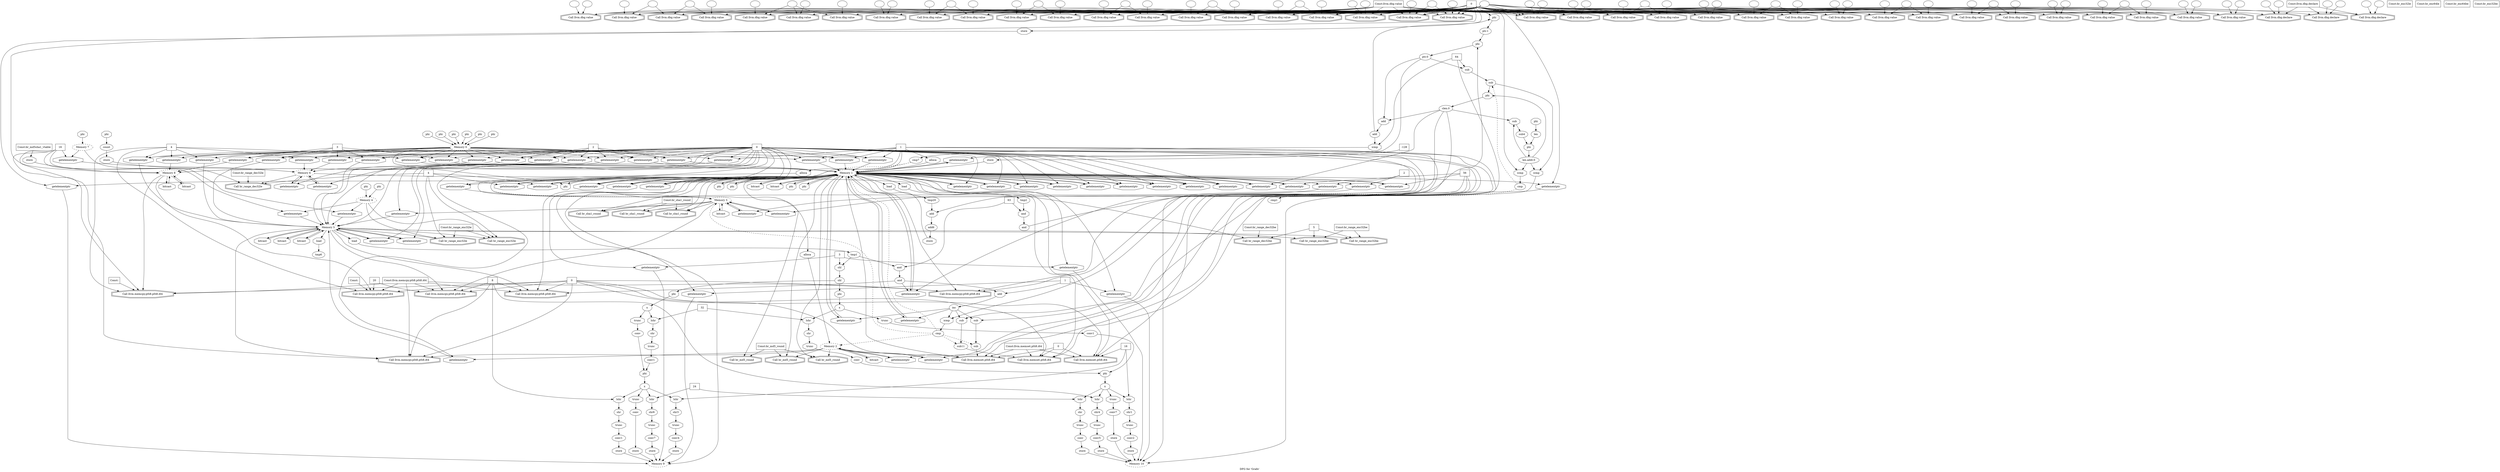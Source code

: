 digraph "DFG for 'Grafo'  "{
label="DFG for 'Grafo' ";
node_2[shape=box,style=solid,label="0"]
node_0[shape=doubleoctagon,style=solid,label="Call llvm.dbg.value"]
"node_2"->"node_0"
node_28[shape=octagon,style=solid,label="store"]
"node_2"->"node_28"
node_29[shape=doubleoctagon,style=solid,label="Call llvm.dbg.value"]
"node_2"->"node_29"
node_32[shape=doubleoctagon,style=solid,label="Call llvm.dbg.value"]
"node_2"->"node_32"
node_35[shape=doubleoctagon,style=solid,label="Call llvm.dbg.value"]
"node_2"->"node_35"
node_38[shape=doubleoctagon,style=solid,label="Call llvm.dbg.value"]
"node_2"->"node_38"
node_47[shape=doubleoctagon,style=solid,label="Call llvm.dbg.value"]
"node_2"->"node_47"
node_65[shape=octagon,style=solid,label="phi"]
"node_2"->"node_65"
node_69[shape=octagon,style=solid,label="icmp"]
"node_2"->"node_69"
node_70[shape=doubleoctagon,style=solid,label="Call llvm.dbg.value"]
"node_2"->"node_70"
node_75[shape=doubleoctagon,style=solid,label="Call llvm.dbg.value"]
"node_2"->"node_75"
node_82[shape=doubleoctagon,style=solid,label="Call llvm.dbg.value"]
"node_2"->"node_82"
node_84[shape=doubleoctagon,style=solid,label="Call llvm.dbg.value"]
"node_2"->"node_84"
node_86[shape=doubleoctagon,style=solid,label="Call llvm.dbg.value"]
"node_2"->"node_86"
node_109[shape=doubleoctagon,style=solid,label="Call llvm.dbg.value"]
"node_2"->"node_109"
node_115[shape=doubleoctagon,style=solid,label="Call llvm.dbg.value"]
"node_2"->"node_115"
node_118[shape=doubleoctagon,style=solid,label="Call llvm.dbg.value"]
"node_2"->"node_118"
node_135[shape=doubleoctagon,style=solid,label="Call llvm.dbg.value"]
"node_2"->"node_135"
node_140[shape=doubleoctagon,style=solid,label="Call llvm.dbg.value"]
"node_2"->"node_140"
node_159[shape=doubleoctagon,style=solid,label="Call llvm.dbg.value"]
"node_2"->"node_159"
node_191[shape=doubleoctagon,style=solid,label="Call llvm.dbg.value"]
"node_2"->"node_191"
node_207[shape=doubleoctagon,style=solid,label="Call llvm.dbg.value"]
"node_2"->"node_207"
node_219[shape=doubleoctagon,style=solid,label="Call llvm.dbg.value"]
"node_2"->"node_219"
node_222[shape=doubleoctagon,style=solid,label="Call llvm.dbg.value"]
"node_2"->"node_222"
node_225[shape=doubleoctagon,style=solid,label="Call llvm.dbg.value"]
"node_2"->"node_225"
node_239[shape=doubleoctagon,style=solid,label="Call llvm.dbg.value"]
"node_2"->"node_239"
node_242[shape=doubleoctagon,style=solid,label="Call llvm.dbg.value"]
"node_2"->"node_242"
node_245[shape=doubleoctagon,style=solid,label="Call llvm.dbg.value"]
"node_2"->"node_245"
node_258[shape=doubleoctagon,style=solid,label="Call llvm.dbg.value"]
"node_2"->"node_258"
node_261[shape=doubleoctagon,style=solid,label="Call llvm.dbg.value"]
"node_2"->"node_261"
node_264[shape=doubleoctagon,style=solid,label="Call llvm.dbg.value"]
"node_2"->"node_264"
node_276[shape=doubleoctagon,style=solid,label="Call llvm.dbg.value"]
"node_2"->"node_276"
node_279[shape=doubleoctagon,style=solid,label="Call llvm.dbg.value"]
"node_2"->"node_279"
node_282[shape=doubleoctagon,style=solid,label="Call llvm.dbg.value"]
"node_2"->"node_282"
node_285[shape=doubleoctagon,style=solid,label="Call llvm.dbg.value"]
"node_2"->"node_285"
node_301[shape=doubleoctagon,style=solid,label="Call llvm.dbg.value"]
"node_2"->"node_301"
node_304[shape=doubleoctagon,style=solid,label="Call llvm.dbg.value"]
"node_2"->"node_304"
node_307[shape=doubleoctagon,style=solid,label="Call llvm.dbg.value"]
"node_2"->"node_307"
node_313[shape=octagon,style=solid,label="getelementptr"]
"node_2"->"node_313"
node_335[shape=doubleoctagon,style=solid,label="Call llvm.dbg.value"]
"node_2"->"node_335"
node_338[shape=doubleoctagon,style=solid,label="Call llvm.dbg.value"]
"node_2"->"node_338"
node_341[shape=doubleoctagon,style=solid,label="Call llvm.dbg.value"]
"node_2"->"node_341"
node_349[shape=octagon,style=solid,label="getelementptr"]
"node_2"->"node_349"
node_13[shape=box,style=solid,label="3"]
node_12[shape=octagon,style=solid,label="getelementptr"]
"node_13"->"node_12"
node_98[shape=octagon,style=solid,label="getelementptr"]
"node_13"->"node_98"
node_149[shape=octagon,style=solid,label="getelementptr"]
"node_13"->"node_149"
node_266[shape=octagon,style=solid,label="getelementptr"]
"node_13"->"node_266"
node_288[shape=octagon,style=solid,label="getelementptr"]
"node_13"->"node_288"
node_14[shape=octagon,style=solid,label="bitcast"]
node_6[shape=ellipse,style=dashed,label="Memory 8"]
"node_14"->"node_6"
node_92[shape=octagon,style=solid,label="add"]
node_91[shape=ellipse,style=solid,label="add6"]
"node_92"->"node_91"
node_93[shape=octagon,style=solid,label="store"]
node_40[shape=ellipse,style=dashed,label="Memory 1"]
"node_93"->"node_40"
node_7[shape=octagon,style=solid,label="getelementptr"]
"node_7"->"node_6"
node_3[shape=ellipse,style=solid,label=""]
"node_3"->"node_0"
node_4[shape=ellipse,style=solid,label=""]
"node_4"->"node_0"
"node_4"->"node_29"
"node_4"->"node_32"
"node_4"->"node_35"
"node_4"->"node_38"
"node_4"->"node_47"
"node_4"->"node_70"
"node_4"->"node_75"
"node_4"->"node_82"
"node_4"->"node_84"
"node_4"->"node_86"
"node_4"->"node_109"
"node_4"->"node_115"
"node_4"->"node_118"
node_121[shape=doubleoctagon,style=solid,label="Call llvm.dbg.declare"]
"node_4"->"node_121"
node_125[shape=doubleoctagon,style=solid,label="Call llvm.dbg.declare"]
"node_4"->"node_125"
node_128[shape=doubleoctagon,style=solid,label="Call llvm.dbg.declare"]
"node_4"->"node_128"
"node_4"->"node_135"
"node_4"->"node_140"
"node_4"->"node_159"
"node_4"->"node_191"
"node_4"->"node_207"
"node_4"->"node_219"
"node_4"->"node_222"
"node_4"->"node_225"
"node_4"->"node_239"
"node_4"->"node_242"
"node_4"->"node_245"
"node_4"->"node_258"
"node_4"->"node_261"
"node_4"->"node_264"
"node_4"->"node_276"
"node_4"->"node_279"
"node_4"->"node_282"
"node_4"->"node_285"
"node_4"->"node_301"
"node_4"->"node_304"
"node_4"->"node_307"
"node_4"->"node_335"
"node_4"->"node_338"
"node_4"->"node_341"
node_10[shape=octagon,style=solid,label="store"]
"node_10"->"node_6"
node_11[shape=box,style=solid,label="Const:br_md5sha1_vtable"]
"node_11"->"node_10"
"node_12"->"node_6"
node_18[shape=box,style=solid,label="4"]
node_21[shape=octagon,style=solid,label="getelementptr"]
"node_18"->"node_21"
node_23[shape=doubleoctagon,style=solid,label="Call llvm.memcpy.p0i8.p0i8.i64"]
"node_18"->"node_23"
node_15[shape=doubleoctagon,style=solid,label="Call llvm.memcpy.p0i8.p0i8.i64"]
"node_18"->"node_15"
node_104[shape=octagon,style=solid,label="getelementptr"]
"node_18"->"node_104"
node_153[shape=octagon,style=solid,label="getelementptr"]
"node_18"->"node_153"
node_270[shape=octagon,style=solid,label="getelementptr"]
"node_18"->"node_270"
node_293[shape=octagon,style=solid,label="getelementptr"]
"node_18"->"node_293"
node_19[shape=box,style=solid,label="0"]
"node_19"->"node_23"
"node_19"->"node_15"
node_81[shape=doubleoctagon,style=solid,label="Call llvm.memcpy.p0i8.p0i8.i64"]
"node_19"->"node_81"
node_181[shape=doubleoctagon,style=solid,label="Call llvm.memset.p0i8.i64"]
"node_19"->"node_181"
node_146[shape=doubleoctagon,style=solid,label="Call llvm.memcpy.p0i8.p0i8.i64"]
"node_19"->"node_146"
node_151[shape=doubleoctagon,style=solid,label="Call llvm.memcpy.p0i8.p0i8.i64"]
"node_19"->"node_151"
node_155[shape=doubleoctagon,style=solid,label="Call llvm.memcpy.p0i8.p0i8.i64"]
"node_19"->"node_155"
node_171[shape=doubleoctagon,style=solid,label="Call llvm.memset.p0i8.i64"]
"node_19"->"node_171"
node_187[shape=doubleoctagon,style=solid,label="Call llvm.memset.p0i8.i64"]
"node_19"->"node_187"
node_20[shape=box,style=solid,label="Const:llvm.memcpy.p0i8.p0i8.i64"]
"node_20"->"node_23"
"node_20"->"node_15"
"node_20"->"node_81"
"node_20"->"node_146"
"node_20"->"node_151"
"node_20"->"node_155"
"node_21"->"node_6"
node_22[shape=octagon,style=solid,label="bitcast"]
"node_22"->"node_6"
node_24[shape=box,style=solid,label="Const:"]
"node_24"->"node_23"
node_25[shape=box,style=solid,label="20"]
"node_25"->"node_23"
"node_25"->"node_155"
node_26[shape=octagon,style=solid,label="getelementptr"]
"node_26"->"node_6"
node_27[shape=box,style=solid,label="2"]
"node_27"->"node_26"
node_41[shape=octagon,style=solid,label="getelementptr"]
"node_27"->"node_41"
node_88[shape=octagon,style=solid,label="getelementptr"]
"node_27"->"node_88"
node_132[shape=octagon,style=solid,label="getelementptr"]
"node_27"->"node_132"
node_273[shape=octagon,style=solid,label="getelementptr"]
"node_27"->"node_273"
node_298[shape=octagon,style=solid,label="getelementptr"]
"node_27"->"node_298"
"node_28"->"node_6"
node_30[shape=ellipse,style=solid,label=""]
"node_30"->"node_29"
node_31[shape=ellipse,style=solid,label=""]
"node_31"->"node_29"
node_33[shape=ellipse,style=solid,label=""]
"node_33"->"node_32"
"node_33"->"node_38"
node_34[shape=ellipse,style=solid,label=""]
"node_34"->"node_32"
node_36[shape=ellipse,style=solid,label=""]
"node_36"->"node_35"
node_37[shape=ellipse,style=solid,label=""]
"node_37"->"node_35"
"node_37"->"node_86"
node_39[shape=ellipse,style=solid,label=""]
"node_39"->"node_38"
"node_39"->"node_84"
node_43[shape=octagon,style=solid,label="load"]
"node_40"->"node_43"
node_50[shape=octagon,style=solid,label="phi"]
"node_40"->"node_50"
node_51[shape=octagon,style=solid,label="getelementptr"]
"node_40"->"node_51"
node_100[shape=doubleoctagon,style=solid,label="Call br_md5_round"]
"node_40"->"node_100"
node_79[shape=octagon,style=solid,label="getelementptr"]
"node_40"->"node_79"
node_80[shape=octagon,style=solid,label="getelementptr"]
"node_40"->"node_80"
"node_40"->"node_81"
node_90[shape=octagon,style=solid,label="load"]
"node_40"->"node_90"
node_97[shape=octagon,style=solid,label="getelementptr"]
"node_40"->"node_97"
node_99[shape=octagon,style=solid,label="getelementptr"]
"node_40"->"node_99"
"node_40"->"node_181"
node_183[shape=octagon,style=solid,label="getelementptr"]
"node_40"->"node_183"
node_103[shape=octagon,style=solid,label="getelementptr"]
"node_40"->"node_103"
node_106[shape=octagon,style=solid,label="getelementptr"]
"node_40"->"node_106"
node_107[shape=doubleoctagon,style=solid,label="Call br_sha1_round"]
"node_40"->"node_107"
node_143[shape=octagon,style=solid,label="bitcast"]
"node_40"->"node_143"
"node_40"->"node_146"
node_161[shape=octagon,style=solid,label="getelementptr"]
"node_40"->"node_161"
node_167[shape=octagon,style=solid,label="getelementptr"]
"node_40"->"node_167"
node_168[shape=octagon,style=solid,label="getelementptr"]
"node_40"->"node_168"
"node_40"->"node_171"
node_174[shape=octagon,style=solid,label="getelementptr"]
"node_40"->"node_174"
node_176[shape=doubleoctagon,style=solid,label="Call br_md5_round"]
"node_40"->"node_176"
node_177[shape=octagon,style=solid,label="getelementptr"]
"node_40"->"node_177"
node_179[shape=doubleoctagon,style=solid,label="Call br_sha1_round"]
"node_40"->"node_179"
node_180[shape=octagon,style=solid,label="bitcast"]
"node_40"->"node_180"
node_361[shape=octagon,style=solid,label="getelementptr"]
"node_40"->"node_361"
node_184[shape=octagon,style=solid,label="getelementptr"]
"node_40"->"node_184"
"node_40"->"node_187"
node_193[shape=octagon,style=solid,label="getelementptr"]
"node_40"->"node_193"
node_194[shape=octagon,style=solid,label="getelementptr"]
"node_40"->"node_194"
node_375[shape=octagon,style=solid,label="phi"]
"node_40"->"node_375"
node_197[shape=octagon,style=solid,label="getelementptr"]
"node_40"->"node_197"
node_199[shape=doubleoctagon,style=solid,label="Call br_md5_round"]
"node_40"->"node_199"
node_200[shape=octagon,style=solid,label="getelementptr"]
"node_40"->"node_200"
node_201[shape=octagon,style=solid,label="getelementptr"]
"node_40"->"node_201"
node_204[shape=octagon,style=solid,label="getelementptr"]
"node_40"->"node_204"
node_206[shape=doubleoctagon,style=solid,label="Call br_sha1_round"]
"node_40"->"node_206"
node_232[shape=octagon,style=solid,label="getelementptr"]
"node_40"->"node_232"
node_384[shape=octagon,style=solid,label="phi"]
"node_40"->"node_384"
node_254[shape=octagon,style=solid,label="getelementptr"]
"node_40"->"node_254"
"node_40"->"node_313"
node_319[shape=octagon,style=solid,label="getelementptr"]
"node_40"->"node_319"
node_325[shape=octagon,style=solid,label="getelementptr"]
"node_40"->"node_325"
node_333[shape=octagon,style=solid,label="getelementptr"]
"node_40"->"node_333"
"node_40"->"node_349"
node_355[shape=octagon,style=solid,label="getelementptr"]
"node_40"->"node_355"
node_365[shape=octagon,style=solid,label="getelementptr"]
"node_40"->"node_365"
node_373[shape=octagon,style=solid,label="phi"]
"node_40"->"node_373"
node_382[shape=octagon,style=solid,label="phi"]
"node_40"->"node_382"
"node_41"->"node_40"
node_42[shape=ellipse,style=solid,label="tmp2"]
node_45[shape=octagon,style=solid,label="and"]
"node_42"->"node_45"
"node_43"->"node_42"
node_44[shape=ellipse,style=solid,label="and"]
node_63[shape=octagon,style=solid,label="phi"]
"node_44"->"node_63"
"node_45"->"node_44"
node_46[shape=box,style=solid,label="63"]
"node_46"->"node_45"
node_139[shape=octagon,style=solid,label="and"]
"node_46"->"node_139"
node_48[shape=ellipse,style=solid,label=""]
"node_48"->"node_47"
node_49[shape=ellipse,style=solid,label=""]
"node_49"->"node_47"
"node_49"->"node_82"
"node_49"->"node_109"
"node_50"->"node_40"
"node_51"->"node_40"
node_52[shape=ellipse,style=solid,label="clen.0"]
"node_52"->"node_92"
"node_52"->"node_51"
node_58[shape=octagon,style=solid,label="sub"]
"node_52"->"node_58"
node_67[shape=octagon,style=solid,label="add"]
"node_52"->"node_67"
"node_52"->"node_81"
node_53[shape=octagon,style=solid,label="phi"]
"node_53"->"node_52"
node_54[shape=ellipse,style=solid,label="len.addr.0"]
"node_54"->"node_53"
"node_54"->"node_58"
"node_54"->"node_69"
node_74[shape=octagon,style=solid,label="icmp"]
"node_54"->"node_74"
node_55[shape=octagon,style=solid,label="phi"]
"node_55"->"node_54"
node_56[shape=ellipse,style=solid,label="len"]
"node_56"->"node_55"
node_57[shape=ellipse,style=solid,label="sub4"]
"node_57"->"node_55"
"node_58"->"node_57"
node_16[shape=box,style=solid,label="Const:"]
"node_16"->"node_15"
node_17[shape=box,style=solid,label="16"]
"node_17"->"node_15"
"node_17"->"node_151"
node_214[shape=octagon,style=solid,label="getelementptr"]
"node_17"->"node_214"
node_269[shape=octagon,style=solid,label="getelementptr"]
"node_17"->"node_269"
node_295[shape=octagon,style=solid,label="getelementptr"]
"node_17"->"node_295"
node_101[shape=box,style=solid,label="Const:br_md5_round"]
"node_101"->"node_100"
"node_101"->"node_176"
"node_101"->"node_199"
node_1[shape=ellipse,style=solid,label=""]
"node_1"->"node_0"
node_243[shape=ellipse,style=solid,label=""]
"node_243"->"node_242"
node_244[shape=ellipse,style=solid,label=""]
"node_244"->"node_242"
node_5[shape=box,style=solid,label="Const:llvm.dbg.value"]
"node_5"->"node_0"
"node_5"->"node_29"
"node_5"->"node_32"
"node_5"->"node_35"
"node_5"->"node_38"
"node_5"->"node_47"
"node_5"->"node_70"
"node_5"->"node_75"
"node_5"->"node_82"
"node_5"->"node_84"
"node_5"->"node_86"
"node_5"->"node_109"
"node_5"->"node_115"
"node_5"->"node_118"
"node_5"->"node_135"
"node_5"->"node_140"
"node_5"->"node_159"
"node_5"->"node_191"
"node_5"->"node_207"
"node_5"->"node_219"
"node_5"->"node_222"
"node_5"->"node_225"
"node_5"->"node_239"
"node_5"->"node_242"
"node_5"->"node_245"
"node_5"->"node_258"
"node_5"->"node_261"
"node_5"->"node_264"
"node_5"->"node_276"
"node_5"->"node_279"
"node_5"->"node_282"
"node_5"->"node_285"
"node_5"->"node_301"
"node_5"->"node_304"
"node_5"->"node_307"
"node_5"->"node_335"
"node_5"->"node_338"
"node_5"->"node_341"
"node_6"->"node_14"
"node_6"->"node_22"
"node_6"->"node_23"
"node_6"->"node_15"
node_8[shape=ellipse,style=dashed,label="Memory 0"]
"node_8"->"node_7"
"node_8"->"node_12"
"node_8"->"node_21"
"node_8"->"node_26"
"node_8"->"node_41"
"node_8"->"node_50"
node_77[shape=octagon,style=solid,label="getelementptr"]
"node_8"->"node_77"
"node_8"->"node_88"
node_96[shape=octagon,style=solid,label="getelementptr"]
"node_8"->"node_96"
"node_8"->"node_98"
node_102[shape=octagon,style=solid,label="getelementptr"]
"node_8"->"node_102"
"node_8"->"node_104"
"node_8"->"node_132"
node_144[shape=octagon,style=solid,label="getelementptr"]
"node_8"->"node_144"
"node_8"->"node_149"
"node_8"->"node_153"
"node_8"->"node_266"
"node_8"->"node_270"
"node_8"->"node_273"
"node_8"->"node_288"
"node_8"->"node_293"
"node_8"->"node_298"
node_9[shape=box,style=solid,label="0"]
"node_9"->"node_7"
"node_9"->"node_12"
"node_9"->"node_21"
"node_9"->"node_26"
"node_9"->"node_41"
"node_9"->"node_77"
"node_9"->"node_79"
"node_9"->"node_88"
"node_9"->"node_96"
"node_9"->"node_97"
"node_9"->"node_98"
"node_9"->"node_99"
"node_9"->"node_183"
"node_9"->"node_102"
"node_9"->"node_103"
"node_9"->"node_104"
"node_9"->"node_106"
"node_9"->"node_132"
"node_9"->"node_144"
"node_9"->"node_149"
"node_9"->"node_153"
"node_9"->"node_161"
"node_9"->"node_167"
"node_9"->"node_174"
node_175[shape=octagon,style=solid,label="getelementptr"]
"node_9"->"node_175"
"node_9"->"node_177"
node_178[shape=octagon,style=solid,label="getelementptr"]
"node_9"->"node_178"
"node_9"->"node_193"
"node_9"->"node_197"
node_198[shape=octagon,style=solid,label="getelementptr"]
"node_9"->"node_198"
"node_9"->"node_200"
"node_9"->"node_204"
node_205[shape=octagon,style=solid,label="getelementptr"]
"node_9"->"node_205"
node_209[shape=octagon,style=solid,label="getelementptr"]
"node_9"->"node_209"
node_215[shape=octagon,style=solid,label="getelementptr"]
"node_9"->"node_215"
"node_9"->"node_266"
node_267[shape=octagon,style=solid,label="getelementptr"]
"node_9"->"node_267"
"node_9"->"node_270"
node_271[shape=octagon,style=solid,label="getelementptr"]
"node_9"->"node_271"
"node_9"->"node_273"
"node_9"->"node_288"
node_289[shape=octagon,style=solid,label="getelementptr"]
"node_9"->"node_289"
"node_9"->"node_293"
node_294[shape=octagon,style=solid,label="getelementptr"]
"node_9"->"node_294"
"node_9"->"node_298"
node_59[shape=ellipse,style=solid,label="sub"]
"node_59"->"node_53"
"node_59"->"node_74"
node_60[shape=octagon,style=solid,label="sub"]
"node_60"->"node_59"
node_61[shape=box,style=solid,label="64"]
"node_61"->"node_60"
node_95[shape=octagon,style=solid,label="icmp"]
"node_61"->"node_95"
node_170[shape=octagon,style=solid,label="sub"]
"node_61"->"node_170"
node_62[shape=ellipse,style=solid,label="ptr.0"]
"node_62"->"node_60"
"node_62"->"node_67"
"node_62"->"node_80"
"node_63"->"node_62"
node_64[shape=ellipse,style=solid,label="ptr.1"]
"node_64"->"node_63"
"node_65"->"node_64"
node_66[shape=ellipse,style=solid,label="add"]
"node_66"->"node_65"
"node_66"->"node_95"
"node_67"->"node_66"
node_68[shape=ellipse,style=solid,label="cmp"]
"node_68"->"node_59" [style=dashed]
node_73[shape=ellipse,style=solid,label="cmp1"]
"node_68"->"node_73" [style=dashed]
"node_69"->"node_68"
node_71[shape=ellipse,style=solid,label=""]
"node_71"->"node_70"
node_72[shape=ellipse,style=solid,label=""]
"node_72"->"node_70"
"node_72"->"node_75"
"node_74"->"node_73"
node_76[shape=ellipse,style=solid,label=""]
"node_76"->"node_75"
"node_77"->"node_40"
node_78[shape=box,style=solid,label="1"]
"node_78"->"node_77"
"node_78"->"node_81"
"node_78"->"node_96"
"node_78"->"node_102"
node_111[shape=octagon,style=solid,label="alloca"]
"node_78"->"node_111"
node_113[shape=octagon,style=solid,label="alloca"]
"node_78"->"node_113"
node_114[shape=octagon,style=solid,label="alloca"]
"node_78"->"node_114"
"node_78"->"node_144"
"node_78"->"node_171"
"node_78"->"node_187"
"node_79"->"node_40"
"node_80"->"node_40"
node_83[shape=ellipse,style=solid,label=""]
"node_83"->"node_82"
node_85[shape=ellipse,style=solid,label=""]
"node_85"->"node_84"
node_87[shape=ellipse,style=solid,label=""]
"node_87"->"node_86"
"node_88"->"node_40"
node_89[shape=ellipse,style=solid,label="tmp20"]
"node_89"->"node_92"
"node_90"->"node_89"
"node_91"->"node_93"
node_227[shape=ellipse,style=solid,label="conv"]
node_383[shape=octagon,style=solid,label="phi"]
"node_227"->"node_383"
node_228[shape=octagon,style=solid,label="trunc"]
"node_228"->"node_227"
node_229[shape=ellipse,style=solid,label="x"]
"node_229"->"node_228"
node_234[shape=octagon,style=solid,label="lshr"]
"node_229"->"node_234"
node_385[shape=octagon,style=solid,label="phi"]
node_345[shape=ellipse,style=solid,label="x"]
"node_385"->"node_345"
node_231[shape=box,style=solid,label="Const:br_enc32le"]
node_94[shape=ellipse,style=solid,label="cmp7"]
"node_94"->"node_40" [style=dashed]
node_105[shape=ellipse,style=dashed,label="Memory 3"]
"node_94"->"node_105" [style=dashed]
"node_95"->"node_94"
"node_96"->"node_40"
"node_97"->"node_40"
"node_98"->"node_40"
"node_99"->"node_40"
node_182[shape=box,style=solid,label="16"]
"node_182"->"node_181"
node_322[shape=octagon,style=solid,label="lshr"]
"node_182"->"node_322"
node_352[shape=octagon,style=solid,label="lshr"]
"node_182"->"node_352"
"node_183"->"node_40"
"node_102"->"node_40"
"node_103"->"node_40"
"node_104"->"node_40"
"node_105"->"node_107"
node_152[shape=octagon,style=solid,label="bitcast"]
"node_105"->"node_152"
"node_105"->"node_155"
"node_105"->"node_178"
"node_105"->"node_179"
"node_105"->"node_205"
"node_105"->"node_206"
"node_105"->"node_215"
"node_106"->"node_105"
node_108[shape=box,style=solid,label="Const:br_sha1_round"]
"node_108"->"node_107"
"node_108"->"node_179"
"node_108"->"node_206"
node_110[shape=ellipse,style=solid,label=""]
"node_110"->"node_109"
"node_111"->"node_40"
node_112[shape=ellipse,style=dashed,label="Memory 2"]
node_148[shape=octagon,style=solid,label="bitcast"]
"node_112"->"node_148"
"node_112"->"node_151"
"node_112"->"node_175"
"node_112"->"node_176"
"node_112"->"node_198"
"node_112"->"node_199"
"node_112"->"node_209"
"node_113"->"node_112"
"node_114"->"node_105"
node_116[shape=ellipse,style=solid,label=""]
"node_116"->"node_115"
node_117[shape=ellipse,style=solid,label=""]
"node_117"->"node_115"
node_119[shape=ellipse,style=solid,label=""]
"node_119"->"node_118"
"node_119"->"node_207"
node_120[shape=ellipse,style=solid,label=""]
"node_120"->"node_118"
node_122[shape=ellipse,style=solid,label=""]
"node_122"->"node_121"
node_123[shape=ellipse,style=solid,label=""]
"node_123"->"node_121"
node_124[shape=box,style=solid,label="Const:llvm.dbg.declare"]
"node_124"->"node_121"
"node_124"->"node_125"
"node_124"->"node_128"
node_126[shape=ellipse,style=solid,label=""]
"node_126"->"node_125"
node_127[shape=ellipse,style=solid,label=""]
"node_127"->"node_125"
node_129[shape=ellipse,style=solid,label=""]
"node_129"->"node_128"
node_130[shape=ellipse,style=solid,label=""]
"node_130"->"node_128"
node_131[shape=ellipse,style=dashed,label="Memory 5"]
node_134[shape=octagon,style=solid,label="load"]
"node_131"->"node_134"
node_145[shape=octagon,style=solid,label="bitcast"]
"node_131"->"node_145"
"node_131"->"node_146"
node_150[shape=octagon,style=solid,label="bitcast"]
"node_131"->"node_150"
"node_131"->"node_151"
node_154[shape=octagon,style=solid,label="bitcast"]
"node_131"->"node_154"
"node_131"->"node_155"
node_210[shape=doubleoctagon,style=solid,label="Call br_range_enc32le"]
"node_131"->"node_210"
node_216[shape=doubleoctagon,style=solid,label="Call br_range_enc32be"]
"node_131"->"node_216"
"node_131"->"node_267"
node_268[shape=doubleoctagon,style=solid,label="Call br_range_enc32le"]
"node_131"->"node_268"
"node_131"->"node_271"
node_272[shape=doubleoctagon,style=solid,label="Call br_range_enc32be"]
"node_131"->"node_272"
node_275[shape=octagon,style=solid,label="load"]
"node_131"->"node_275"
"node_132"->"node_131"
node_133[shape=ellipse,style=solid,label="tmp1"]
"node_133"->"node_139"
node_189[shape=octagon,style=solid,label="shl"]
"node_133"->"node_189"
"node_134"->"node_133"
node_136[shape=ellipse,style=solid,label=""]
"node_136"->"node_135"
node_137[shape=ellipse,style=solid,label=""]
"node_137"->"node_135"
"node_137"->"node_191"
node_138[shape=ellipse,style=solid,label="and"]
"node_138"->"node_146"
node_157[shape=octagon,style=solid,label="add"]
"node_138"->"node_157"
"node_138"->"node_161"
"node_139"->"node_138"
node_141[shape=ellipse,style=solid,label=""]
"node_141"->"node_140"
node_142[shape=ellipse,style=solid,label=""]
"node_142"->"node_140"
"node_142"->"node_159"
"node_143"->"node_40"
"node_144"->"node_131"
"node_145"->"node_131"
node_147[shape=box,style=solid,label="8"]
"node_147"->"node_146"
"node_147"->"node_151"
"node_147"->"node_155"
node_358[shape=octagon,style=solid,label="lshr"]
"node_147"->"node_358"
node_316[shape=octagon,style=solid,label="lshr"]
"node_147"->"node_316"
"node_148"->"node_112"
"node_149"->"node_131"
"node_150"->"node_131"
"node_152"->"node_105"
"node_153"->"node_131"
"node_154"->"node_131"
node_156[shape=ellipse,style=solid,label="inc"]
node_165[shape=octagon,style=solid,label="icmp"]
"node_156"->"node_165"
"node_156"->"node_168"
"node_156"->"node_170"
"node_156"->"node_184"
node_186[shape=octagon,style=solid,label="sub"]
"node_156"->"node_186"
"node_157"->"node_156"
node_158[shape=box,style=solid,label="1"]
"node_158"->"node_157"
"node_158"->"node_319"
"node_158"->"node_355"
node_160[shape=ellipse,style=solid,label=""]
"node_160"->"node_159"
"node_161"->"node_40"
node_162[shape=octagon,style=solid,label="store"]
"node_162"->"node_40"
node_163[shape=box,style=solid,label="-128"]
"node_163"->"node_162"
node_164[shape=ellipse,style=solid,label="cmp"]
"node_164"->"node_40" [style=dashed]
"node_164"->"node_105" [style=dashed]
"node_164"->"node_112" [style=dashed]
node_169[shape=ellipse,style=solid,label="sub"]
"node_164"->"node_169" [style=dashed]
node_185[shape=ellipse,style=solid,label="sub11"]
"node_164"->"node_185" [style=dashed]
"node_165"->"node_164"
node_166[shape=box,style=solid,label="56"]
"node_166"->"node_181"
"node_166"->"node_165"
"node_166"->"node_186"
"node_166"->"node_194"
"node_166"->"node_201"
"node_167"->"node_40"
"node_168"->"node_40"
"node_169"->"node_171"
"node_170"->"node_169"
node_172[shape=box,style=solid,label="0"]
"node_172"->"node_181"
"node_172"->"node_171"
"node_172"->"node_187"
node_173[shape=box,style=solid,label="Const:llvm.memset.p0i8.i64"]
"node_173"->"node_181"
"node_173"->"node_171"
"node_173"->"node_187"
"node_174"->"node_40"
"node_175"->"node_112"
"node_177"->"node_40"
"node_178"->"node_105"
"node_180"->"node_40"
node_356[shape=octagon,style=solid,label="store"]
node_348[shape=ellipse,style=dashed,label="Memory 10"]
"node_356"->"node_348"
node_357[shape=ellipse,style=solid,label="shr4"]
node_360[shape=octagon,style=solid,label="trunc"]
"node_357"->"node_360"
"node_358"->"node_357"
node_359[shape=ellipse,style=solid,label="conv5"]
node_362[shape=octagon,style=solid,label="store"]
"node_359"->"node_362"
"node_360"->"node_359"
"node_361"->"node_348"
"node_362"->"node_348"
node_363[shape=ellipse,style=solid,label="conv7"]
node_366[shape=octagon,style=solid,label="store"]
"node_363"->"node_366"
node_364[shape=octagon,style=solid,label="trunc"]
"node_364"->"node_363"
"node_184"->"node_40"
"node_185"->"node_187"
"node_186"->"node_185"
node_188[shape=ellipse,style=solid,label="shl"]
node_374[shape=octagon,style=solid,label="phi"]
"node_188"->"node_374"
node_376[shape=octagon,style=solid,label="phi"]
"node_188"->"node_376"
"node_189"->"node_188"
node_190[shape=box,style=solid,label="3"]
"node_190"->"node_189"
"node_190"->"node_333"
"node_190"->"node_365"
node_192[shape=ellipse,style=solid,label=""]
"node_192"->"node_191"
"node_193"->"node_40"
"node_194"->"node_40"
"node_375"->"node_40"
node_196[shape=box,style=solid,label="Const:br_enc64le"]
"node_197"->"node_40"
"node_198"->"node_112"
"node_200"->"node_40"
"node_201"->"node_40"
node_377[shape=octagon,style=solid,label="phi"]
"node_377"->"node_8"
node_203[shape=box,style=solid,label="Const:br_enc64be"]
"node_204"->"node_40"
"node_205"->"node_105"
node_208[shape=ellipse,style=solid,label=""]
"node_208"->"node_207"
"node_209"->"node_131"
node_211[shape=ellipse,style=dashed,label="Memory 4"]
"node_211"->"node_210"
"node_211"->"node_214"
"node_211"->"node_268"
"node_211"->"node_269"
node_212[shape=box,style=solid,label="4"]
"node_212"->"node_210"
"node_212"->"node_232"
"node_212"->"node_254"
"node_212"->"node_268"
node_290[shape=doubleoctagon,style=solid,label="Call br_range_dec32le"]
"node_212"->"node_290"
node_213[shape=box,style=solid,label="Const:br_range_enc32le"]
"node_213"->"node_210"
"node_213"->"node_268"
"node_214"->"node_131"
"node_215"->"node_131"
node_217[shape=box,style=solid,label="5"]
"node_217"->"node_216"
"node_217"->"node_272"
node_296[shape=doubleoctagon,style=solid,label="Call br_range_dec32be"]
"node_217"->"node_296"
node_218[shape=box,style=solid,label="Const:br_range_enc32be"]
"node_218"->"node_216"
"node_218"->"node_272"
node_220[shape=ellipse,style=solid,label=""]
"node_220"->"node_219"
"node_220"->"node_225"
node_221[shape=ellipse,style=solid,label=""]
"node_221"->"node_219"
node_223[shape=ellipse,style=solid,label=""]
"node_223"->"node_222"
node_224[shape=ellipse,style=solid,label=""]
"node_224"->"node_222"
node_226[shape=ellipse,style=solid,label=""]
"node_226"->"node_225"
"node_232"->"node_40"
node_233[shape=ellipse,style=solid,label="shr"]
node_237[shape=octagon,style=solid,label="trunc"]
"node_233"->"node_237"
"node_234"->"node_233"
node_235[shape=box,style=solid,label="32"]
"node_235"->"node_234"
node_248[shape=octagon,style=solid,label="lshr"]
"node_235"->"node_248"
node_236[shape=ellipse,style=solid,label="conv1"]
"node_236"->"node_383"
"node_237"->"node_236"
"node_384"->"node_40"
node_240[shape=ellipse,style=solid,label=""]
"node_240"->"node_239"
"node_240"->"node_245"
node_241[shape=ellipse,style=solid,label=""]
"node_241"->"node_239"
node_246[shape=ellipse,style=solid,label=""]
"node_246"->"node_245"
node_247[shape=ellipse,style=solid,label="shr"]
node_251[shape=octagon,style=solid,label="trunc"]
"node_247"->"node_251"
"node_248"->"node_247"
node_249[shape=ellipse,style=solid,label="x"]
"node_249"->"node_248"
node_256[shape=octagon,style=solid,label="trunc"]
"node_249"->"node_256"
node_250[shape=ellipse,style=solid,label="conv"]
"node_250"->"node_385"
"node_251"->"node_250"
node_253[shape=box,style=solid,label="Const:br_enc32be"]
"node_254"->"node_40"
node_255[shape=ellipse,style=solid,label="conv1"]
"node_255"->"node_385"
"node_256"->"node_255"
node_259[shape=ellipse,style=solid,label=""]
"node_259"->"node_258"
node_260[shape=ellipse,style=solid,label=""]
"node_260"->"node_258"
node_262[shape=ellipse,style=solid,label=""]
"node_262"->"node_261"
"node_262"->"node_264"
node_263[shape=ellipse,style=solid,label=""]
"node_263"->"node_261"
node_265[shape=ellipse,style=solid,label=""]
"node_265"->"node_264"
"node_266"->"node_131"
"node_267"->"node_131"
"node_269"->"node_131"
"node_270"->"node_131"
"node_271"->"node_131"
"node_273"->"node_131"
node_274[shape=ellipse,style=solid,label="tmp6"]
"node_275"->"node_274"
node_277[shape=ellipse,style=solid,label=""]
"node_277"->"node_276"
node_278[shape=ellipse,style=solid,label=""]
"node_278"->"node_276"
node_280[shape=ellipse,style=solid,label=""]
"node_280"->"node_279"
"node_280"->"node_285"
node_281[shape=ellipse,style=solid,label=""]
"node_281"->"node_279"
node_283[shape=ellipse,style=solid,label=""]
"node_283"->"node_282"
node_284[shape=ellipse,style=solid,label=""]
"node_284"->"node_282"
node_286[shape=ellipse,style=solid,label=""]
"node_286"->"node_285"
node_287[shape=ellipse,style=dashed,label="Memory 6"]
"node_287"->"node_289"
"node_287"->"node_290"
"node_287"->"node_294"
"node_287"->"node_296"
"node_288"->"node_287"
"node_289"->"node_287"
node_291[shape=ellipse,style=dashed,label="Memory 7"]
"node_291"->"node_290"
"node_291"->"node_295"
node_292[shape=box,style=solid,label="Const:br_range_dec32le"]
"node_292"->"node_290"
"node_293"->"node_287"
"node_294"->"node_287"
"node_295"->"node_287"
node_297[shape=box,style=solid,label="Const:br_range_dec32be"]
"node_297"->"node_296"
"node_298"->"node_287"
node_299[shape=octagon,style=solid,label="store"]
"node_299"->"node_287"
node_300[shape=ellipse,style=solid,label="count"]
"node_300"->"node_299"
node_302[shape=ellipse,style=solid,label=""]
"node_302"->"node_301"
"node_302"->"node_307"
node_303[shape=ellipse,style=solid,label=""]
"node_303"->"node_301"
node_305[shape=ellipse,style=solid,label=""]
"node_305"->"node_304"
node_306[shape=ellipse,style=solid,label=""]
"node_306"->"node_304"
node_308[shape=ellipse,style=solid,label=""]
"node_308"->"node_307"
node_309[shape=ellipse,style=solid,label="conv"]
node_314[shape=octagon,style=solid,label="store"]
"node_309"->"node_314"
node_310[shape=octagon,style=solid,label="trunc"]
"node_310"->"node_309"
node_311[shape=ellipse,style=solid,label="x"]
"node_311"->"node_310"
"node_311"->"node_316"
"node_311"->"node_322"
node_329[shape=octagon,style=solid,label="lshr"]
"node_311"->"node_329"
node_312[shape=ellipse,style=dashed,label="Memory 9"]
"node_313"->"node_312"
"node_314"->"node_312"
node_315[shape=ellipse,style=solid,label="shr"]
node_318[shape=octagon,style=solid,label="trunc"]
"node_315"->"node_318"
"node_316"->"node_315"
node_317[shape=ellipse,style=solid,label="conv1"]
node_320[shape=octagon,style=solid,label="store"]
"node_317"->"node_320"
"node_318"->"node_317"
"node_319"->"node_312"
"node_320"->"node_312"
node_321[shape=ellipse,style=solid,label="shr3"]
node_324[shape=octagon,style=solid,label="trunc"]
"node_321"->"node_324"
"node_322"->"node_321"
node_323[shape=ellipse,style=solid,label="conv4"]
node_327[shape=octagon,style=solid,label="store"]
"node_323"->"node_327"
"node_324"->"node_323"
"node_325"->"node_312"
node_326[shape=box,style=solid,label="2"]
"node_326"->"node_361"
"node_326"->"node_325"
"node_327"->"node_312"
node_328[shape=ellipse,style=solid,label="shr6"]
node_332[shape=octagon,style=solid,label="trunc"]
"node_328"->"node_332"
"node_329"->"node_328"
node_330[shape=box,style=solid,label="24"]
"node_330"->"node_329"
node_344[shape=octagon,style=solid,label="lshr"]
"node_330"->"node_344"
node_331[shape=ellipse,style=solid,label="conv7"]
node_334[shape=octagon,style=solid,label="store"]
"node_331"->"node_334"
"node_332"->"node_331"
"node_333"->"node_312"
"node_334"->"node_312"
node_336[shape=ellipse,style=solid,label=""]
"node_336"->"node_335"
"node_336"->"node_341"
node_337[shape=ellipse,style=solid,label=""]
"node_337"->"node_335"
node_339[shape=ellipse,style=solid,label=""]
"node_339"->"node_338"
node_340[shape=ellipse,style=solid,label=""]
"node_340"->"node_338"
node_342[shape=ellipse,style=solid,label=""]
"node_342"->"node_341"
node_343[shape=ellipse,style=solid,label="shr"]
node_347[shape=octagon,style=solid,label="trunc"]
"node_343"->"node_347"
"node_344"->"node_343"
"node_345"->"node_358"
"node_345"->"node_364"
"node_345"->"node_344"
"node_345"->"node_352"
node_346[shape=ellipse,style=solid,label="conv"]
node_350[shape=octagon,style=solid,label="store"]
"node_346"->"node_350"
"node_347"->"node_346"
"node_349"->"node_348"
"node_350"->"node_348"
node_351[shape=ellipse,style=solid,label="shr1"]
node_354[shape=octagon,style=solid,label="trunc"]
"node_351"->"node_354"
"node_352"->"node_351"
node_353[shape=ellipse,style=solid,label="conv2"]
"node_353"->"node_356"
"node_354"->"node_353"
"node_355"->"node_348"
"node_365"->"node_348"
"node_366"->"node_348"
node_367[shape=octagon,style=solid,label="phi"]
"node_367"->"node_8"
node_368[shape=octagon,style=solid,label="phi"]
"node_368"->"node_8"
node_369[shape=octagon,style=solid,label="phi"]
"node_369"->"node_8"
node_370[shape=octagon,style=solid,label="phi"]
"node_370"->"node_56"
node_371[shape=octagon,style=solid,label="phi"]
"node_371"->"node_8"
node_372[shape=octagon,style=solid,label="phi"]
"node_372"->"node_211"
"node_373"->"node_40"
"node_374"->"node_229"
"node_376"->"node_249"
node_378[shape=octagon,style=solid,label="phi"]
"node_378"->"node_211"
node_379[shape=octagon,style=solid,label="phi"]
"node_379"->"node_8"
node_380[shape=octagon,style=solid,label="phi"]
"node_380"->"node_291"
node_381[shape=octagon,style=solid,label="phi"]
"node_381"->"node_300"
"node_382"->"node_40"
"node_383"->"node_311"
}

